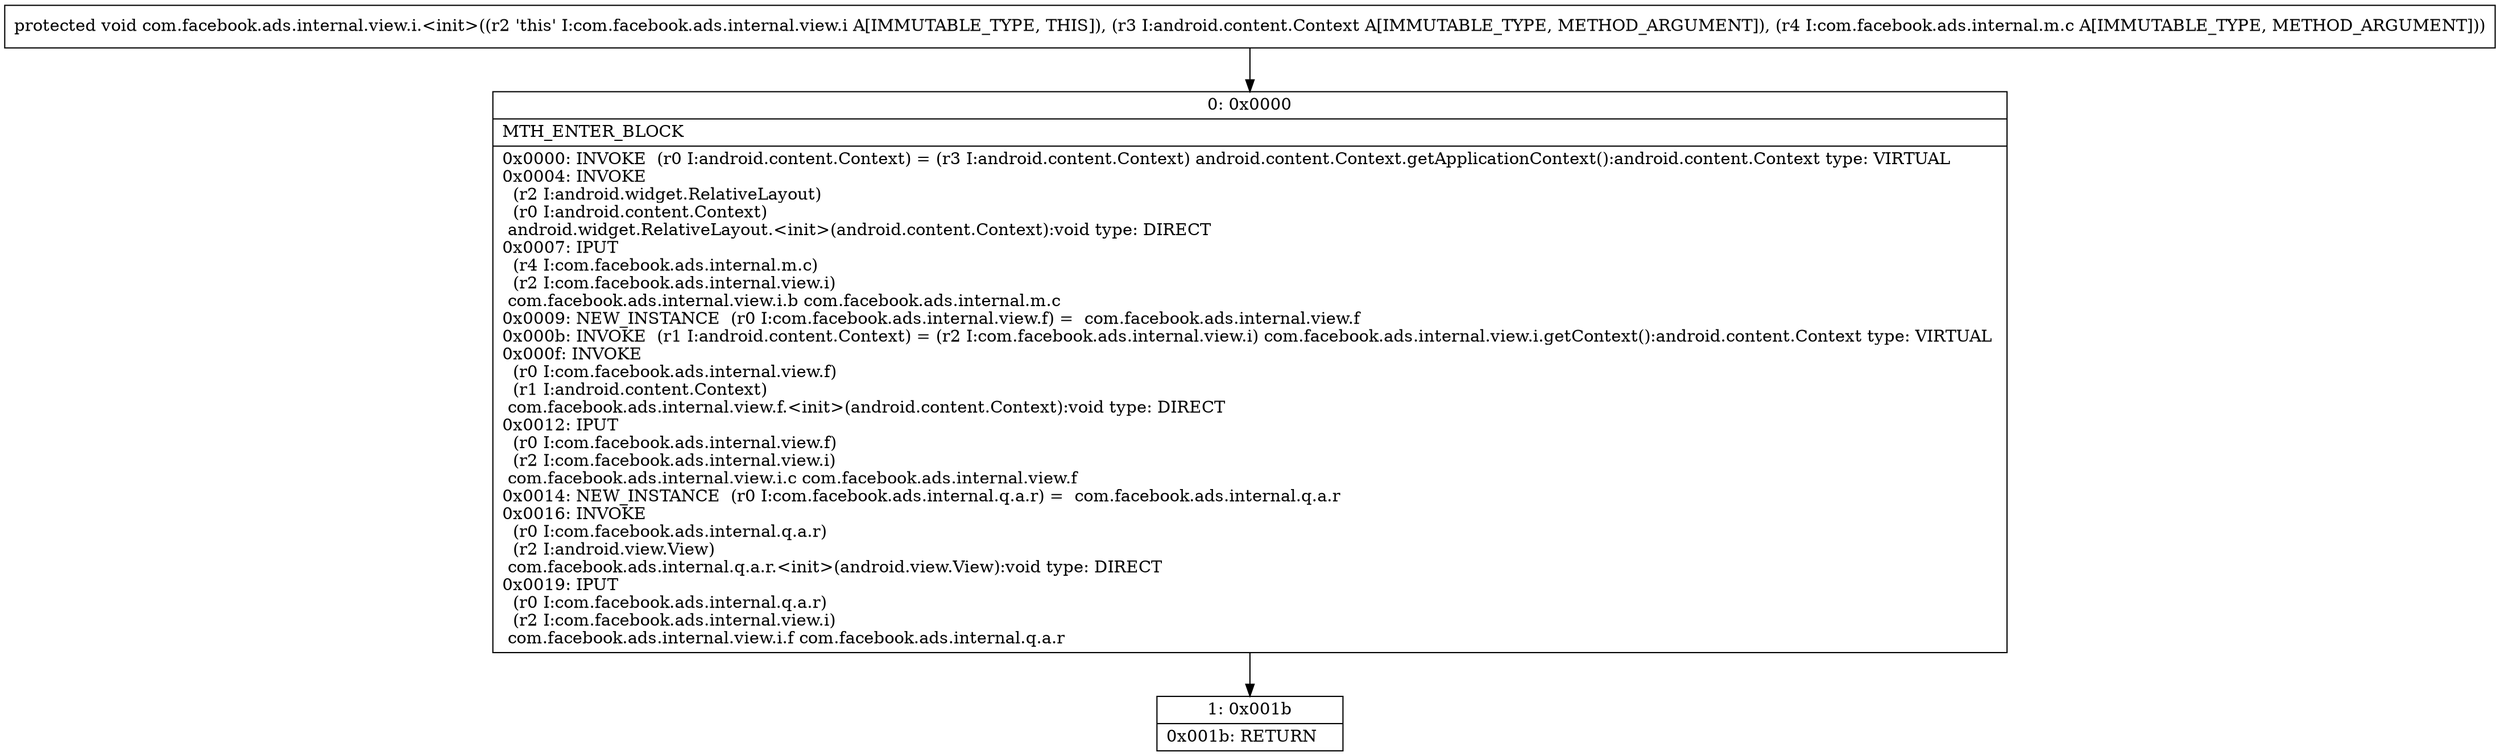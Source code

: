 digraph "CFG forcom.facebook.ads.internal.view.i.\<init\>(Landroid\/content\/Context;Lcom\/facebook\/ads\/internal\/m\/c;)V" {
Node_0 [shape=record,label="{0\:\ 0x0000|MTH_ENTER_BLOCK\l|0x0000: INVOKE  (r0 I:android.content.Context) = (r3 I:android.content.Context) android.content.Context.getApplicationContext():android.content.Context type: VIRTUAL \l0x0004: INVOKE  \l  (r2 I:android.widget.RelativeLayout)\l  (r0 I:android.content.Context)\l android.widget.RelativeLayout.\<init\>(android.content.Context):void type: DIRECT \l0x0007: IPUT  \l  (r4 I:com.facebook.ads.internal.m.c)\l  (r2 I:com.facebook.ads.internal.view.i)\l com.facebook.ads.internal.view.i.b com.facebook.ads.internal.m.c \l0x0009: NEW_INSTANCE  (r0 I:com.facebook.ads.internal.view.f) =  com.facebook.ads.internal.view.f \l0x000b: INVOKE  (r1 I:android.content.Context) = (r2 I:com.facebook.ads.internal.view.i) com.facebook.ads.internal.view.i.getContext():android.content.Context type: VIRTUAL \l0x000f: INVOKE  \l  (r0 I:com.facebook.ads.internal.view.f)\l  (r1 I:android.content.Context)\l com.facebook.ads.internal.view.f.\<init\>(android.content.Context):void type: DIRECT \l0x0012: IPUT  \l  (r0 I:com.facebook.ads.internal.view.f)\l  (r2 I:com.facebook.ads.internal.view.i)\l com.facebook.ads.internal.view.i.c com.facebook.ads.internal.view.f \l0x0014: NEW_INSTANCE  (r0 I:com.facebook.ads.internal.q.a.r) =  com.facebook.ads.internal.q.a.r \l0x0016: INVOKE  \l  (r0 I:com.facebook.ads.internal.q.a.r)\l  (r2 I:android.view.View)\l com.facebook.ads.internal.q.a.r.\<init\>(android.view.View):void type: DIRECT \l0x0019: IPUT  \l  (r0 I:com.facebook.ads.internal.q.a.r)\l  (r2 I:com.facebook.ads.internal.view.i)\l com.facebook.ads.internal.view.i.f com.facebook.ads.internal.q.a.r \l}"];
Node_1 [shape=record,label="{1\:\ 0x001b|0x001b: RETURN   \l}"];
MethodNode[shape=record,label="{protected void com.facebook.ads.internal.view.i.\<init\>((r2 'this' I:com.facebook.ads.internal.view.i A[IMMUTABLE_TYPE, THIS]), (r3 I:android.content.Context A[IMMUTABLE_TYPE, METHOD_ARGUMENT]), (r4 I:com.facebook.ads.internal.m.c A[IMMUTABLE_TYPE, METHOD_ARGUMENT])) }"];
MethodNode -> Node_0;
Node_0 -> Node_1;
}

